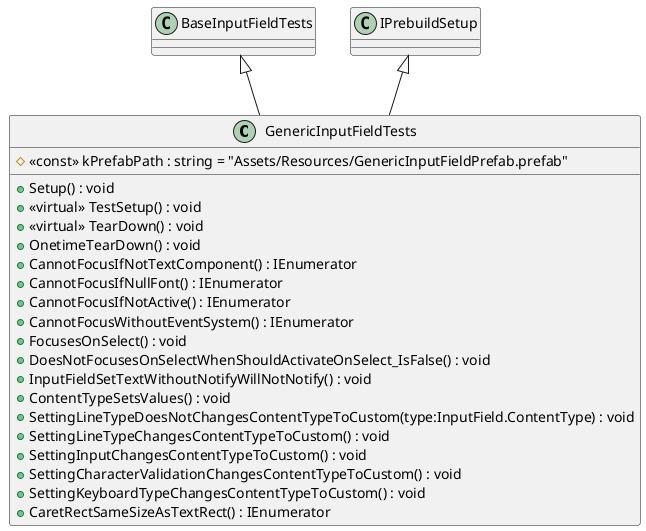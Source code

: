 @startuml
class GenericInputFieldTests {
    # <<const>> kPrefabPath : string = "Assets/Resources/GenericInputFieldPrefab.prefab"
    + Setup() : void
    + <<virtual>> TestSetup() : void
    + <<virtual>> TearDown() : void
    + OnetimeTearDown() : void
    + CannotFocusIfNotTextComponent() : IEnumerator
    + CannotFocusIfNullFont() : IEnumerator
    + CannotFocusIfNotActive() : IEnumerator
    + CannotFocusWithoutEventSystem() : IEnumerator
    + FocusesOnSelect() : void
    + DoesNotFocusesOnSelectWhenShouldActivateOnSelect_IsFalse() : void
    + InputFieldSetTextWithoutNotifyWillNotNotify() : void
    + ContentTypeSetsValues() : void
    + SettingLineTypeDoesNotChangesContentTypeToCustom(type:InputField.ContentType) : void
    + SettingLineTypeChangesContentTypeToCustom() : void
    + SettingInputChangesContentTypeToCustom() : void
    + SettingCharacterValidationChangesContentTypeToCustom() : void
    + SettingKeyboardTypeChangesContentTypeToCustom() : void
    + CaretRectSameSizeAsTextRect() : IEnumerator
}
BaseInputFieldTests <|-- GenericInputFieldTests
IPrebuildSetup <|-- GenericInputFieldTests
@enduml
